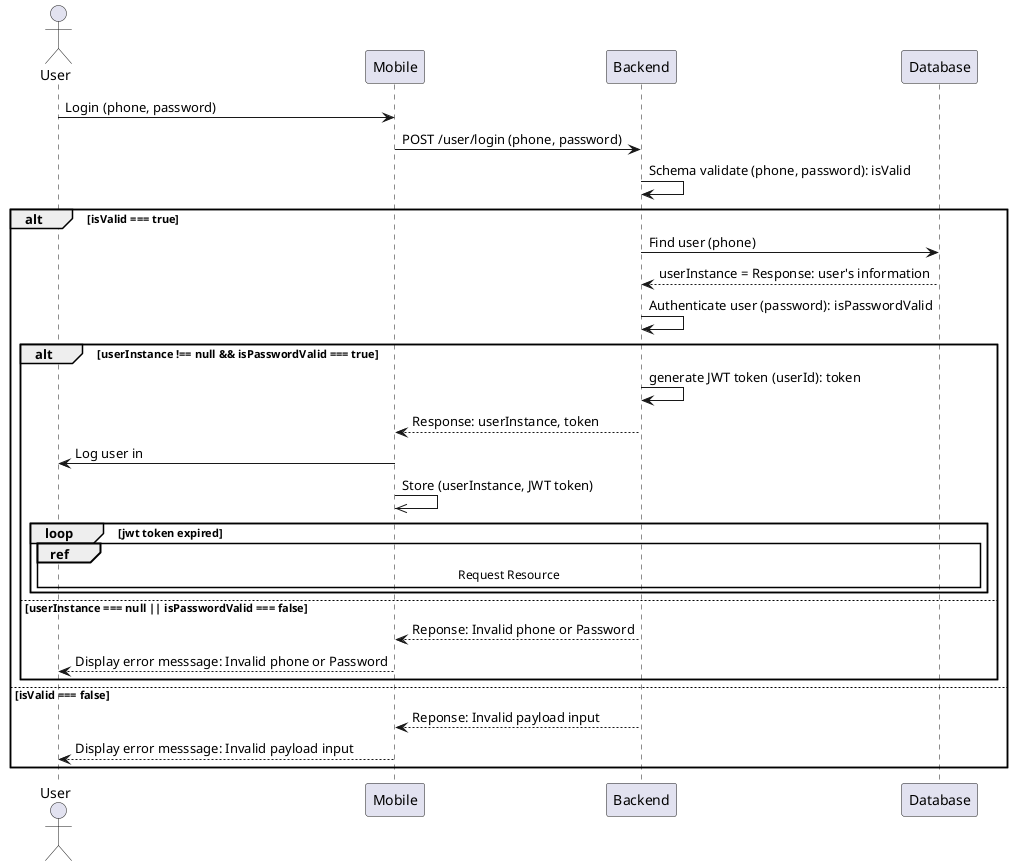 @startuml
actor User
User -> Mobile: Login (phone, password)
Mobile -> Backend: POST /user/login (phone, password)
Backend -> Backend: Schema validate (phone, password): isValid

alt isValid === true
  Backend -> Database: Find user (phone)
  Database --> Backend: userInstance = Response: user's information
  Backend -> Backend: Authenticate user (password): isPasswordValid

  alt userInstance !== null && isPasswordValid === true
    Backend -> Backend: generate JWT token (userId): token
    Backend --> Mobile: Response: userInstance, token
    Mobile -> User: Log user in
    Mobile ->> Mobile: Store (userInstance, JWT token)

    loop jwt token expired
      ref over User, Mobile, Backend, Database: Request Resource
    end

  else userInstance === null || isPasswordValid === false
    Backend --> Mobile: Reponse: Invalid phone or Password
    Mobile --> User: Display error messsage: Invalid phone or Password
  end

else isValid === false
  Backend --> Mobile: Reponse: Invalid payload input
  Mobile --> User: Display error messsage: Invalid payload input
end
@enduml
